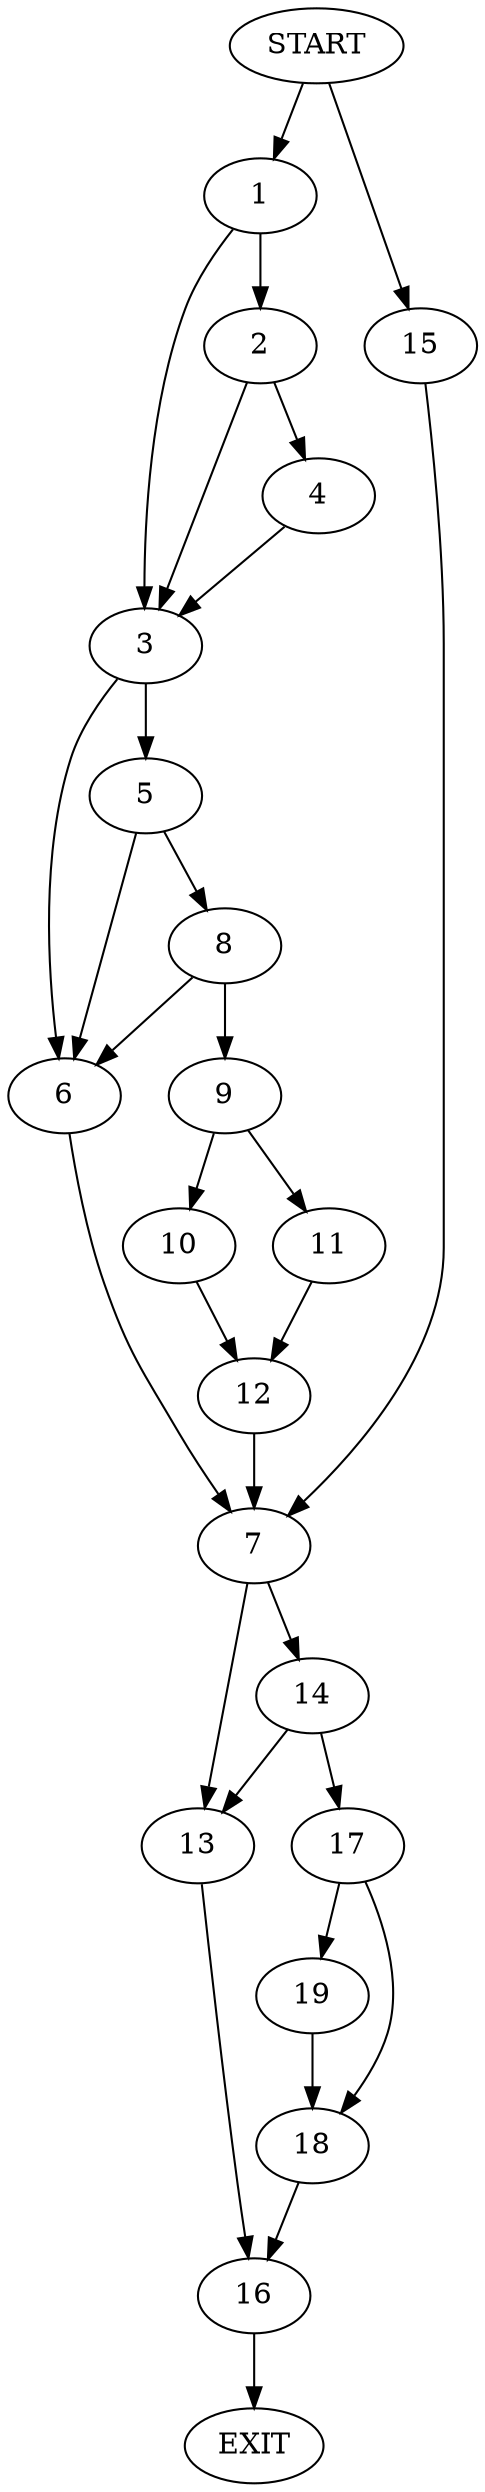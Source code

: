 digraph {
0 [label="START"]
20 [label="EXIT"]
0 -> 1
1 -> 2
1 -> 3
2 -> 4
2 -> 3
3 -> 5
3 -> 6
4 -> 3
6 -> 7
5 -> 8
5 -> 6
8 -> 6
8 -> 9
9 -> 10
9 -> 11
11 -> 12
10 -> 12
12 -> 7
7 -> 13
7 -> 14
0 -> 15
15 -> 7
13 -> 16
14 -> 17
14 -> 13
17 -> 18
17 -> 19
18 -> 16
19 -> 18
16 -> 20
}
